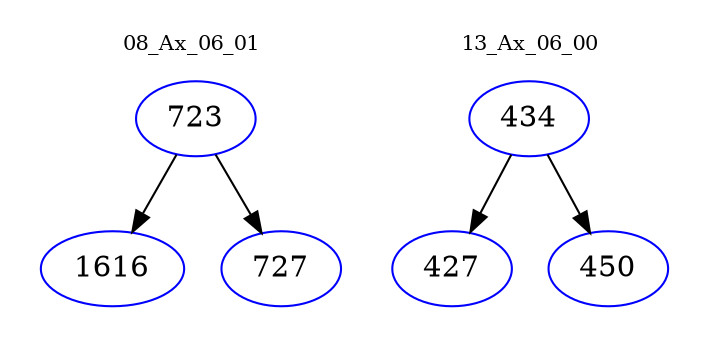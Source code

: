 digraph{
subgraph cluster_0 {
color = white
label = "08_Ax_06_01";
fontsize=10;
T0_723 [label="723", color="blue"]
T0_723 -> T0_1616 [color="black"]
T0_1616 [label="1616", color="blue"]
T0_723 -> T0_727 [color="black"]
T0_727 [label="727", color="blue"]
}
subgraph cluster_1 {
color = white
label = "13_Ax_06_00";
fontsize=10;
T1_434 [label="434", color="blue"]
T1_434 -> T1_427 [color="black"]
T1_427 [label="427", color="blue"]
T1_434 -> T1_450 [color="black"]
T1_450 [label="450", color="blue"]
}
}
